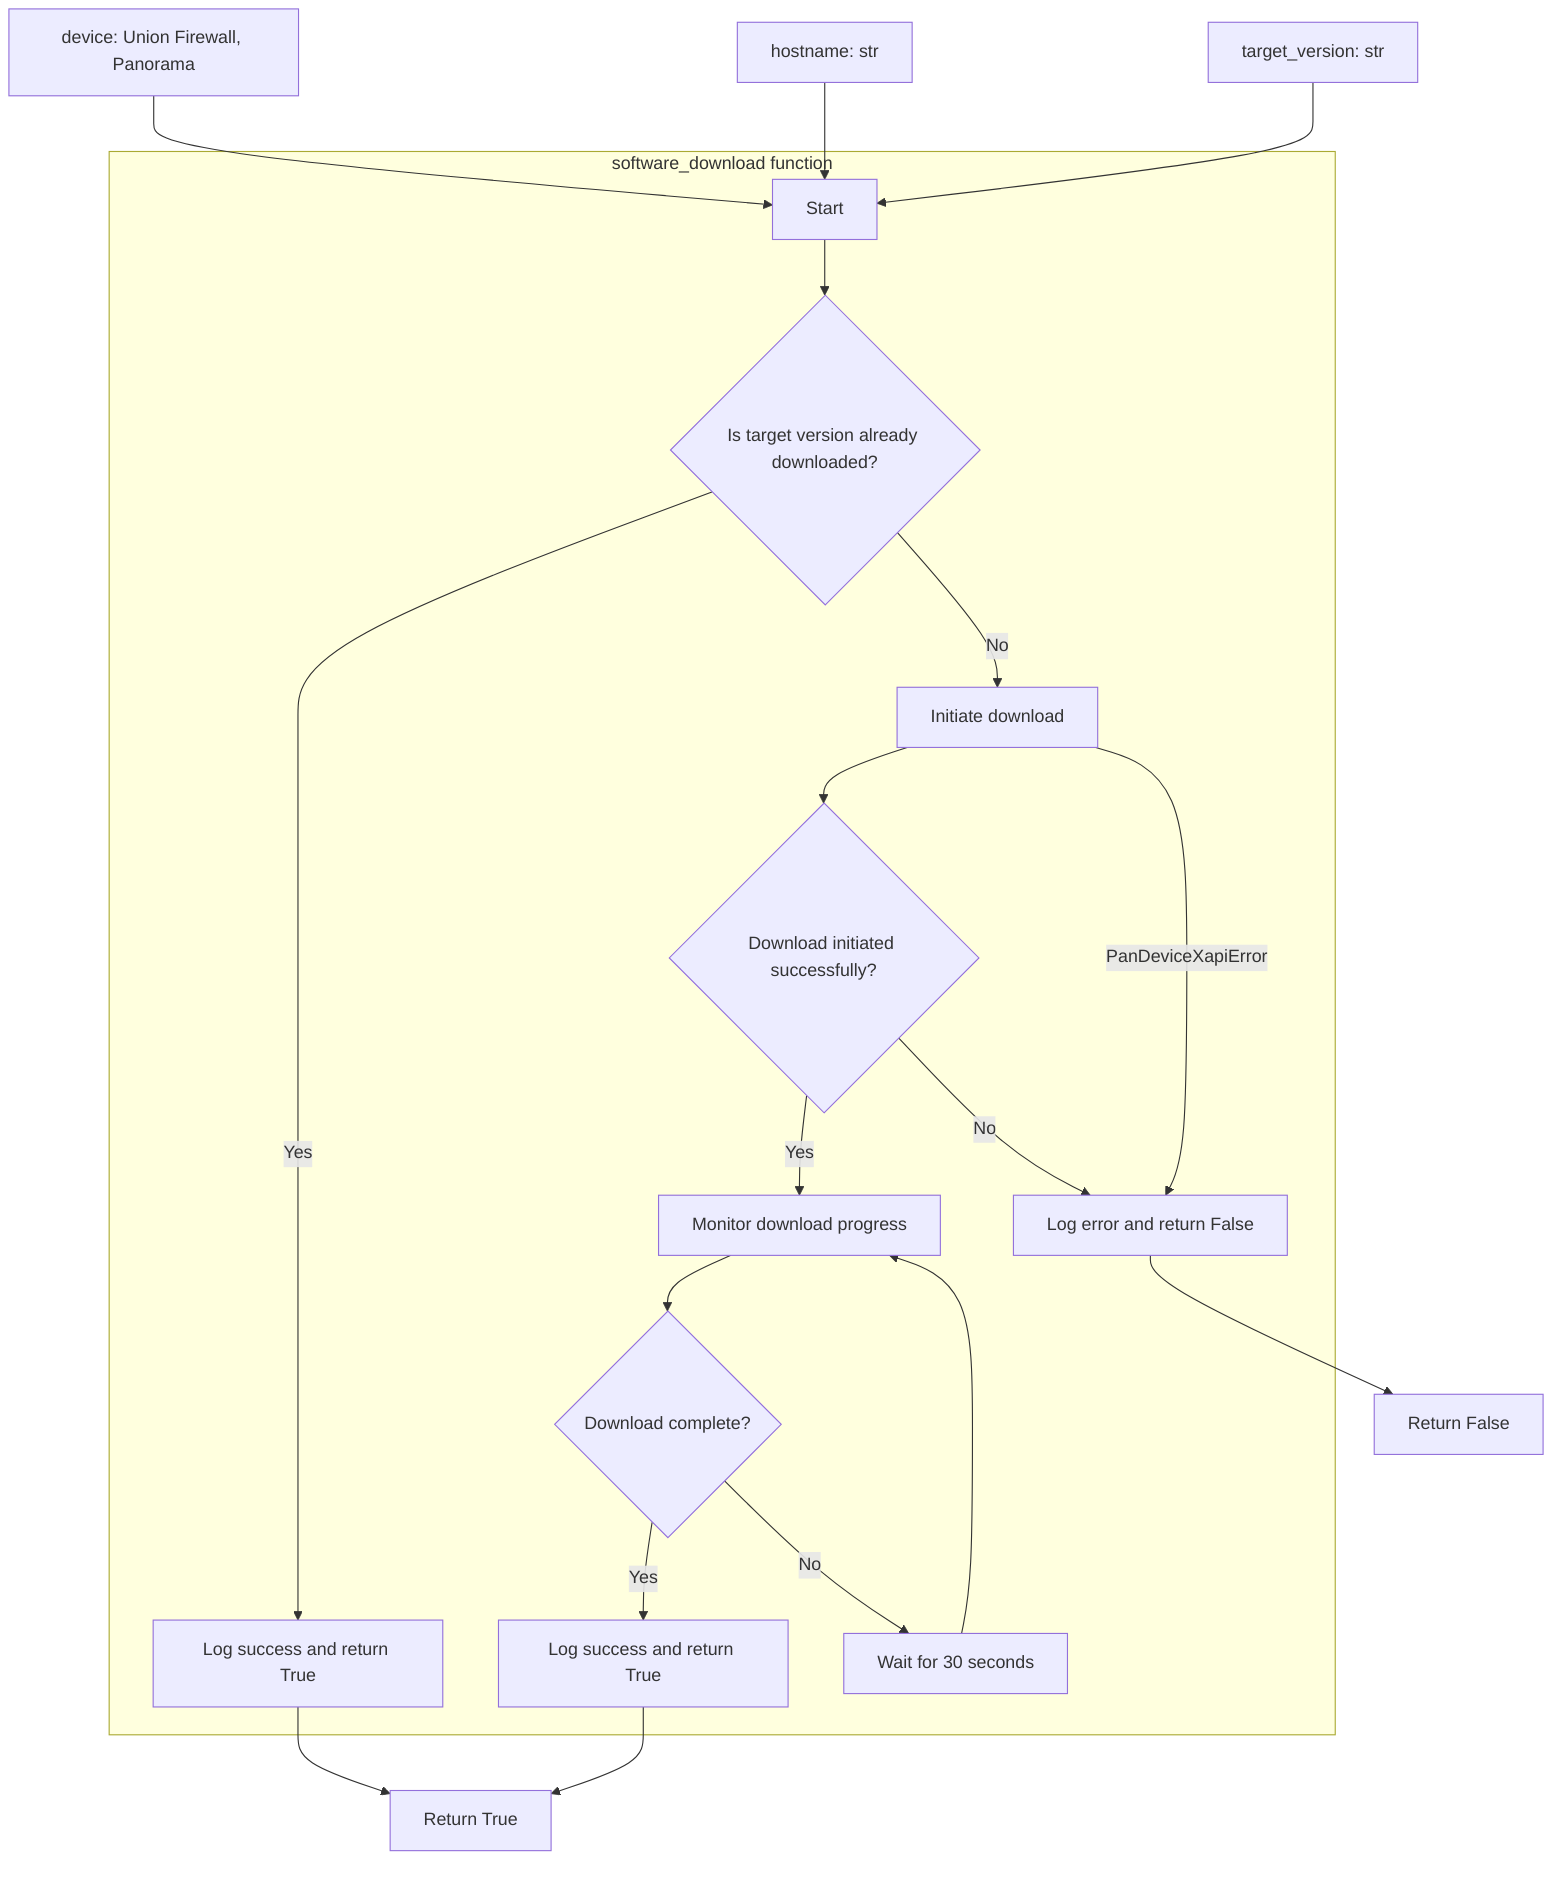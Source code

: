 flowchart TD
    A[Start] --> B{Is target version already downloaded?}
    B -->|Yes| C[Log success and return True]
    B -->|No| D[Initiate download]
    D --> E{Download initiated successfully?}
    E -->|Yes| F[Monitor download progress]
    E -->|No| G[Log error and return False]
    F --> H{Download complete?}
    H -->|Yes| I[Log success and return True]
    H -->|No| J[Wait for 30 seconds]
    J --> F

    subgraph software_download function
        A
        B
        C
        D
        E
        F
        G
        H
        I
        J
    end

%% Error handling
    D -->|PanDeviceXapiError| G
%% Function parameters
    K[device: Union Firewall, Panorama]
    L[hostname: str]
    M[target_version: str]
    K --> A
    L --> A
    M --> A
%% Return value
    I --> N[Return True]
    G --> O[Return False]
    C --> N